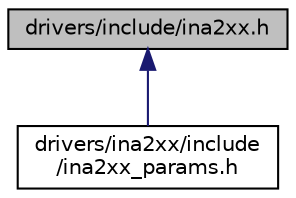 digraph "drivers/include/ina2xx.h"
{
 // LATEX_PDF_SIZE
  edge [fontname="Helvetica",fontsize="10",labelfontname="Helvetica",labelfontsize="10"];
  node [fontname="Helvetica",fontsize="10",shape=record];
  Node1 [label="drivers/include/ina2xx.h",height=0.2,width=0.4,color="black", fillcolor="grey75", style="filled", fontcolor="black",tooltip="Device driver interface for Texas Instruments INA219/INA2XX Bi-Directional CURRENT/POWER MONITOR with..."];
  Node1 -> Node2 [dir="back",color="midnightblue",fontsize="10",style="solid",fontname="Helvetica"];
  Node2 [label="drivers/ina2xx/include\l/ina2xx_params.h",height=0.2,width=0.4,color="black", fillcolor="white", style="filled",URL="$ina2xx__params_8h.html",tooltip="Default configuration for INA2xx power/current monitors."];
}
